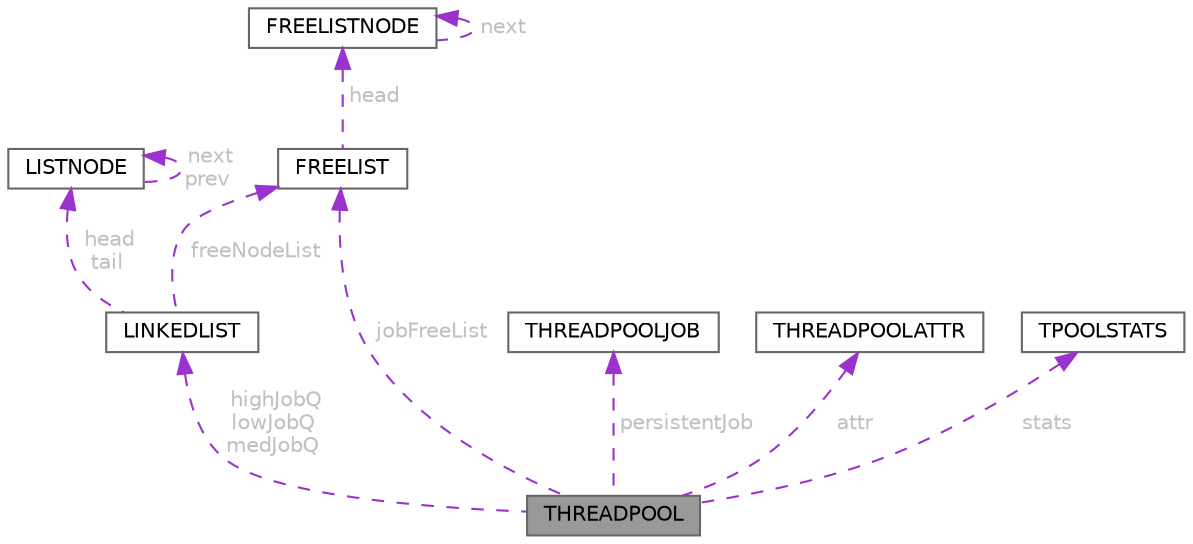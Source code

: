 digraph "THREADPOOL"
{
 // LATEX_PDF_SIZE
  bgcolor="transparent";
  edge [fontname=Helvetica,fontsize=10,labelfontname=Helvetica,labelfontsize=10];
  node [fontname=Helvetica,fontsize=10,shape=box,height=0.2,width=0.4];
  Node1 [id="Node000001",label="THREADPOOL",height=0.2,width=0.4,color="gray40", fillcolor="grey60", style="filled", fontcolor="black",tooltip="A thread pool similar to the thread pool in the UPnP SDK."];
  Node2 -> Node1 [id="edge1_Node000001_Node000002",dir="back",color="darkorchid3",style="dashed",tooltip=" ",label=" jobFreeList",fontcolor="grey" ];
  Node2 [id="Node000002",label="FREELIST",height=0.2,width=0.4,color="gray40", fillcolor="white", style="filled",URL="$structFREELIST.html",tooltip=" "];
  Node3 -> Node2 [id="edge2_Node000002_Node000003",dir="back",color="darkorchid3",style="dashed",tooltip=" ",label=" head",fontcolor="grey" ];
  Node3 [id="Node000003",label="FREELISTNODE",height=0.2,width=0.4,color="gray40", fillcolor="white", style="filled",URL="$structFREELISTNODE.html",tooltip=" "];
  Node3 -> Node3 [id="edge3_Node000003_Node000003",dir="back",color="darkorchid3",style="dashed",tooltip=" ",label=" next",fontcolor="grey" ];
  Node4 -> Node1 [id="edge4_Node000001_Node000004",dir="back",color="darkorchid3",style="dashed",tooltip=" ",label=" highJobQ\nlowJobQ\nmedJobQ",fontcolor="grey" ];
  Node4 [id="Node000004",label="LINKEDLIST",height=0.2,width=0.4,color="gray40", fillcolor="white", style="filled",URL="$structLINKEDLIST.html",tooltip=" "];
  Node5 -> Node4 [id="edge5_Node000004_Node000005",dir="back",color="darkorchid3",style="dashed",tooltip=" ",label=" head\ntail",fontcolor="grey" ];
  Node5 [id="Node000005",label="LISTNODE",height=0.2,width=0.4,color="gray40", fillcolor="white", style="filled",URL="$structLISTNODE.html",tooltip=" "];
  Node5 -> Node5 [id="edge6_Node000005_Node000005",dir="back",color="darkorchid3",style="dashed",tooltip=" ",label=" next\nprev",fontcolor="grey" ];
  Node2 -> Node4 [id="edge7_Node000004_Node000002",dir="back",color="darkorchid3",style="dashed",tooltip=" ",label=" freeNodeList",fontcolor="grey" ];
  Node6 -> Node1 [id="edge8_Node000001_Node000006",dir="back",color="darkorchid3",style="dashed",tooltip=" ",label=" persistentJob",fontcolor="grey" ];
  Node6 [id="Node000006",label="THREADPOOLJOB",height=0.2,width=0.4,color="gray40", fillcolor="white", style="filled",URL="$structTHREADPOOLJOB.html",tooltip=" "];
  Node7 -> Node1 [id="edge9_Node000001_Node000007",dir="back",color="darkorchid3",style="dashed",tooltip=" ",label=" attr",fontcolor="grey" ];
  Node7 [id="Node000007",label="THREADPOOLATTR",height=0.2,width=0.4,color="gray40", fillcolor="white", style="filled",URL="$structTHREADPOOLATTR.html",tooltip=" "];
  Node8 -> Node1 [id="edge10_Node000001_Node000008",dir="back",color="darkorchid3",style="dashed",tooltip=" ",label=" stats",fontcolor="grey" ];
  Node8 [id="Node000008",label="TPOOLSTATS",height=0.2,width=0.4,color="gray40", fillcolor="white", style="filled",URL="$structTPOOLSTATS.html",tooltip=" "];
}
